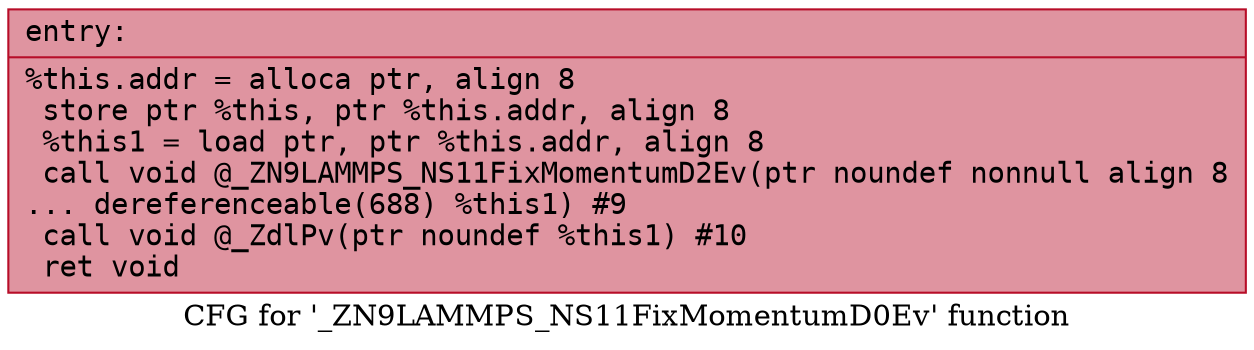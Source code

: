 digraph "CFG for '_ZN9LAMMPS_NS11FixMomentumD0Ev' function" {
	label="CFG for '_ZN9LAMMPS_NS11FixMomentumD0Ev' function";

	Node0x55dfed259690 [shape=record,color="#b70d28ff", style=filled, fillcolor="#b70d2870" fontname="Courier",label="{entry:\l|  %this.addr = alloca ptr, align 8\l  store ptr %this, ptr %this.addr, align 8\l  %this1 = load ptr, ptr %this.addr, align 8\l  call void @_ZN9LAMMPS_NS11FixMomentumD2Ev(ptr noundef nonnull align 8\l... dereferenceable(688) %this1) #9\l  call void @_ZdlPv(ptr noundef %this1) #10\l  ret void\l}"];
}
